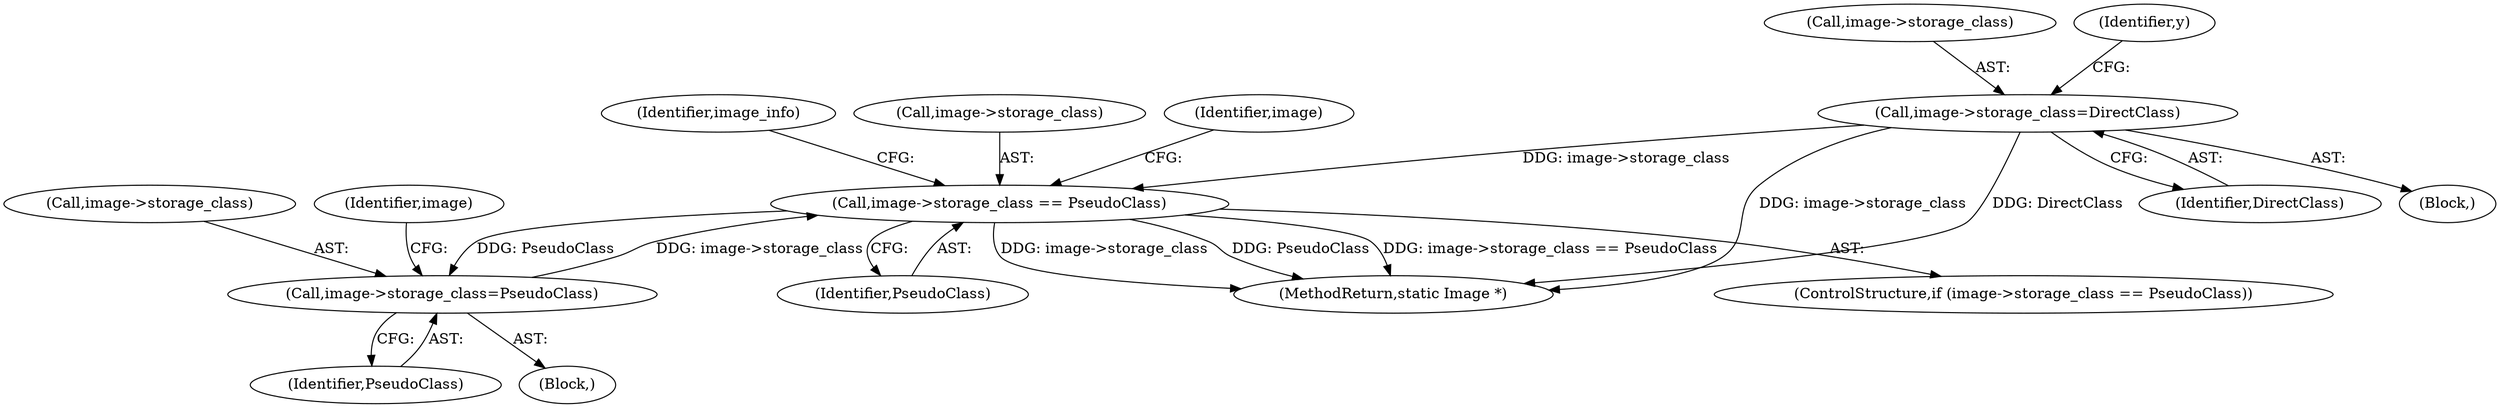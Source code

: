 digraph "0_ImageMagick_f6e9d0d9955e85bdd7540b251cd50d598dacc5e6_25@pointer" {
"1000894" [label="(Call,image->storage_class == PseudoClass)"];
"1001876" [label="(Call,image->storage_class=DirectClass)"];
"1000866" [label="(Call,image->storage_class=PseudoClass)"];
"1000894" [label="(Call,image->storage_class == PseudoClass)"];
"1001880" [label="(Identifier,DirectClass)"];
"1000866" [label="(Call,image->storage_class=PseudoClass)"];
"1001877" [label="(Call,image->storage_class)"];
"1001875" [label="(Block,)"];
"1001033" [label="(Identifier,image_info)"];
"1000867" [label="(Call,image->storage_class)"];
"1000873" [label="(Identifier,image)"];
"1000898" [label="(Identifier,PseudoClass)"];
"1001883" [label="(Identifier,y)"];
"1002135" [label="(MethodReturn,static Image *)"];
"1000893" [label="(ControlStructure,if (image->storage_class == PseudoClass))"];
"1000895" [label="(Call,image->storage_class)"];
"1001876" [label="(Call,image->storage_class=DirectClass)"];
"1000870" [label="(Identifier,PseudoClass)"];
"1000865" [label="(Block,)"];
"1000894" [label="(Call,image->storage_class == PseudoClass)"];
"1000905" [label="(Identifier,image)"];
"1000894" -> "1000893"  [label="AST: "];
"1000894" -> "1000898"  [label="CFG: "];
"1000895" -> "1000894"  [label="AST: "];
"1000898" -> "1000894"  [label="AST: "];
"1000905" -> "1000894"  [label="CFG: "];
"1001033" -> "1000894"  [label="CFG: "];
"1000894" -> "1002135"  [label="DDG: image->storage_class"];
"1000894" -> "1002135"  [label="DDG: PseudoClass"];
"1000894" -> "1002135"  [label="DDG: image->storage_class == PseudoClass"];
"1000894" -> "1000866"  [label="DDG: PseudoClass"];
"1001876" -> "1000894"  [label="DDG: image->storage_class"];
"1000866" -> "1000894"  [label="DDG: image->storage_class"];
"1001876" -> "1001875"  [label="AST: "];
"1001876" -> "1001880"  [label="CFG: "];
"1001877" -> "1001876"  [label="AST: "];
"1001880" -> "1001876"  [label="AST: "];
"1001883" -> "1001876"  [label="CFG: "];
"1001876" -> "1002135"  [label="DDG: image->storage_class"];
"1001876" -> "1002135"  [label="DDG: DirectClass"];
"1000866" -> "1000865"  [label="AST: "];
"1000866" -> "1000870"  [label="CFG: "];
"1000867" -> "1000866"  [label="AST: "];
"1000870" -> "1000866"  [label="AST: "];
"1000873" -> "1000866"  [label="CFG: "];
}
